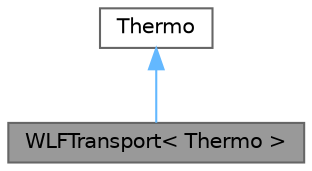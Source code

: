 digraph "WLFTransport&lt; Thermo &gt;"
{
 // LATEX_PDF_SIZE
  bgcolor="transparent";
  edge [fontname=Helvetica,fontsize=10,labelfontname=Helvetica,labelfontsize=10];
  node [fontname=Helvetica,fontsize=10,shape=box,height=0.2,width=0.4];
  Node1 [id="Node000001",label="WLFTransport\< Thermo \>",height=0.2,width=0.4,color="gray40", fillcolor="grey60", style="filled", fontcolor="black",tooltip="Transport package using the Williams-Landel-Ferry model."];
  Node2 -> Node1 [id="edge1_Node000001_Node000002",dir="back",color="steelblue1",style="solid",tooltip=" "];
  Node2 [id="Node000002",label="Thermo",height=0.2,width=0.4,color="gray40", fillcolor="white", style="filled",tooltip=" "];
}
